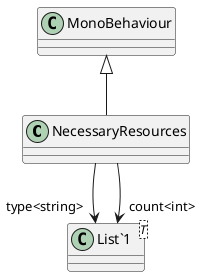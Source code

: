 @startuml
class NecessaryResources {
}
class "List`1"<T> {
}
MonoBehaviour <|-- NecessaryResources
NecessaryResources --> "type<string>" "List`1"
NecessaryResources --> "count<int>" "List`1"
@enduml
